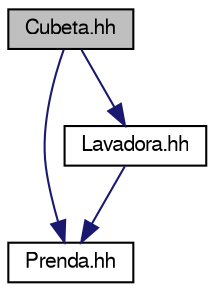 digraph "Cubeta.hh"
{
 // LATEX_PDF_SIZE
  edge [fontname="FreeSans",fontsize="10",labelfontname="FreeSans",labelfontsize="10"];
  node [fontname="FreeSans",fontsize="10",shape=record];
  Node1 [label="Cubeta.hh",height=0.2,width=0.4,color="black", fillcolor="grey75", style="filled", fontcolor="black",tooltip="Especificación de la clase Cubeta."];
  Node1 -> Node2 [color="midnightblue",fontsize="10",style="solid",fontname="FreeSans"];
  Node2 [label="Prenda.hh",height=0.2,width=0.4,color="black", fillcolor="white", style="filled",URL="$_prenda_8hh.html",tooltip="Especificación de la clase Prenda."];
  Node1 -> Node3 [color="midnightblue",fontsize="10",style="solid",fontname="FreeSans"];
  Node3 [label="Lavadora.hh",height=0.2,width=0.4,color="black", fillcolor="white", style="filled",URL="$_lavadora_8hh.html",tooltip="Especificación de la clase Lavadora."];
  Node3 -> Node2 [color="midnightblue",fontsize="10",style="solid",fontname="FreeSans"];
}

